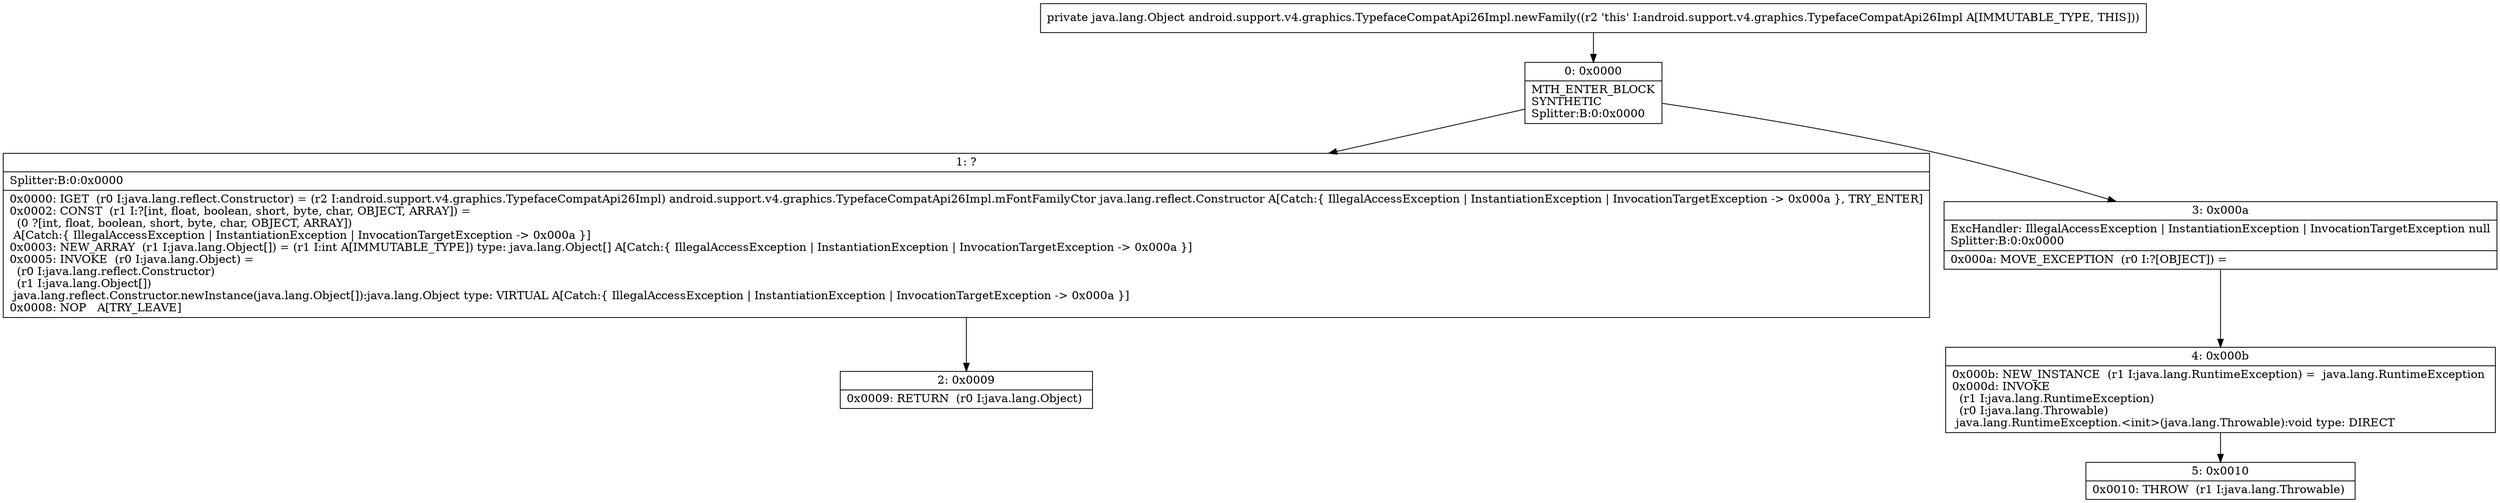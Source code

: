 digraph "CFG forandroid.support.v4.graphics.TypefaceCompatApi26Impl.newFamily()Ljava\/lang\/Object;" {
Node_0 [shape=record,label="{0\:\ 0x0000|MTH_ENTER_BLOCK\lSYNTHETIC\lSplitter:B:0:0x0000\l}"];
Node_1 [shape=record,label="{1\:\ ?|Splitter:B:0:0x0000\l|0x0000: IGET  (r0 I:java.lang.reflect.Constructor) = (r2 I:android.support.v4.graphics.TypefaceCompatApi26Impl) android.support.v4.graphics.TypefaceCompatApi26Impl.mFontFamilyCtor java.lang.reflect.Constructor A[Catch:\{ IllegalAccessException \| InstantiationException \| InvocationTargetException \-\> 0x000a \}, TRY_ENTER]\l0x0002: CONST  (r1 I:?[int, float, boolean, short, byte, char, OBJECT, ARRAY]) = \l  (0 ?[int, float, boolean, short, byte, char, OBJECT, ARRAY])\l A[Catch:\{ IllegalAccessException \| InstantiationException \| InvocationTargetException \-\> 0x000a \}]\l0x0003: NEW_ARRAY  (r1 I:java.lang.Object[]) = (r1 I:int A[IMMUTABLE_TYPE]) type: java.lang.Object[] A[Catch:\{ IllegalAccessException \| InstantiationException \| InvocationTargetException \-\> 0x000a \}]\l0x0005: INVOKE  (r0 I:java.lang.Object) = \l  (r0 I:java.lang.reflect.Constructor)\l  (r1 I:java.lang.Object[])\l java.lang.reflect.Constructor.newInstance(java.lang.Object[]):java.lang.Object type: VIRTUAL A[Catch:\{ IllegalAccessException \| InstantiationException \| InvocationTargetException \-\> 0x000a \}]\l0x0008: NOP   A[TRY_LEAVE]\l}"];
Node_2 [shape=record,label="{2\:\ 0x0009|0x0009: RETURN  (r0 I:java.lang.Object) \l}"];
Node_3 [shape=record,label="{3\:\ 0x000a|ExcHandler: IllegalAccessException \| InstantiationException \| InvocationTargetException null\lSplitter:B:0:0x0000\l|0x000a: MOVE_EXCEPTION  (r0 I:?[OBJECT]) =  \l}"];
Node_4 [shape=record,label="{4\:\ 0x000b|0x000b: NEW_INSTANCE  (r1 I:java.lang.RuntimeException) =  java.lang.RuntimeException \l0x000d: INVOKE  \l  (r1 I:java.lang.RuntimeException)\l  (r0 I:java.lang.Throwable)\l java.lang.RuntimeException.\<init\>(java.lang.Throwable):void type: DIRECT \l}"];
Node_5 [shape=record,label="{5\:\ 0x0010|0x0010: THROW  (r1 I:java.lang.Throwable) \l}"];
MethodNode[shape=record,label="{private java.lang.Object android.support.v4.graphics.TypefaceCompatApi26Impl.newFamily((r2 'this' I:android.support.v4.graphics.TypefaceCompatApi26Impl A[IMMUTABLE_TYPE, THIS])) }"];
MethodNode -> Node_0;
Node_0 -> Node_1;
Node_0 -> Node_3;
Node_1 -> Node_2;
Node_3 -> Node_4;
Node_4 -> Node_5;
}

